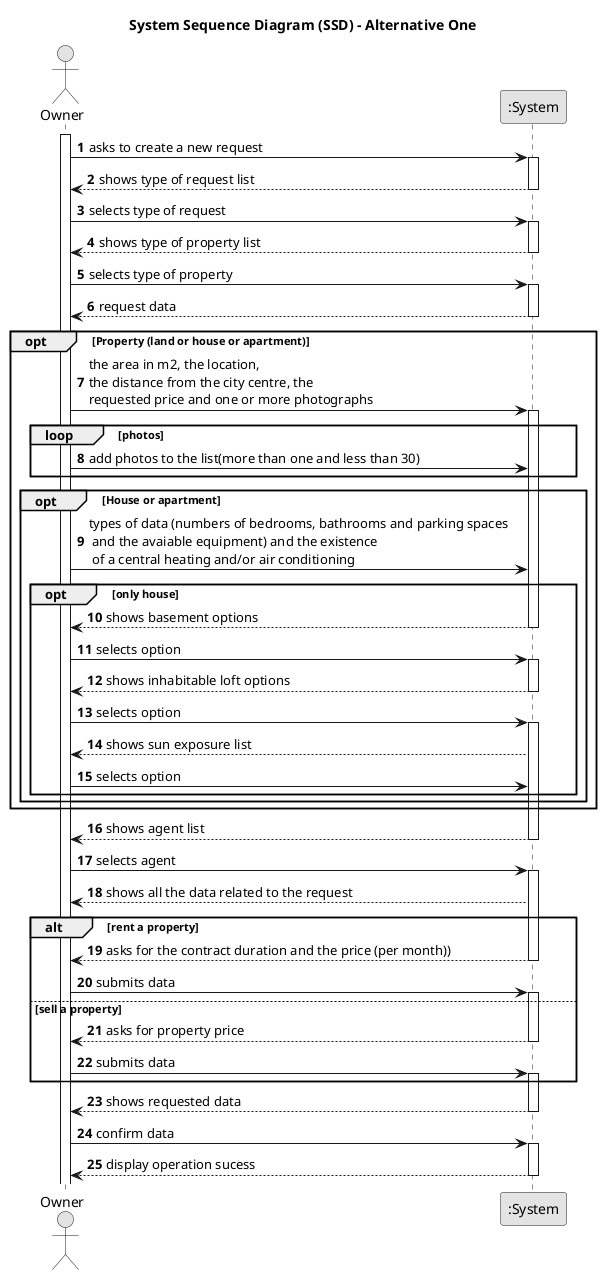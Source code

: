 @startuml
skinparam monochrome true
skinparam packageStyle rectangle
skinparam shadowing false

title System Sequence Diagram (SSD) - Alternative One

autonumber

actor "Owner" as Employee
participant ":System" as System

activate Employee

    Employee -> System : asks to create a new request
    activate System

        System --> Employee : shows type of request list
    deactivate System

    Employee -> System : selects type of request
    activate System

        System --> Employee : shows type of property list

    deactivate System

    Employee -> System : selects type of property

    activate System

        System --> Employee : request data
    deactivate System


opt Property (land or house or apartment)

   Employee -> System : the area in m2, the location,\nthe distance from the city centre, the\nrequested price and one or more photographs
    activate System

    loop photos
    Employee -> System : add photos to the list(more than one and less than 30)
    end
opt House or apartment

    Employee -> System : types of data (numbers of bedrooms, bathrooms and parking spaces \n and the avaiable equipment) and the existence \n of a central heating and/or air conditioning


opt only house



            System --> Employee : shows basement options
      deactivate System

      Employee -> System : selects option



      activate System

            System --> Employee : shows inhabitable loft options
      deactivate System

      Employee -> System :  selects option

      activate System

            System --> Employee :shows sun exposure list

      Employee -> System :selects option
end
end
end

     activate System

        System --> Employee : shows agent list
    deactivate System

    Employee -> System :  selects agent

     activate System

        System --> Employee : shows all the data related to the request



     alt rent a property
        System --> Employee : asks for the contract duration and the price (per month))
     deactivate System
        Employee -> System : submits data
        activate System
     else       sell a property
        System --> Employee : asks for property price
        deactivate System
        Employee -> System : submits data
        activate System

     end

     System --> Employee: shows requested data
     deactivate System
     Employee -> System : confirm data
     activate System

            System --> Employee : display operation sucess
     deactivate System

@enduml